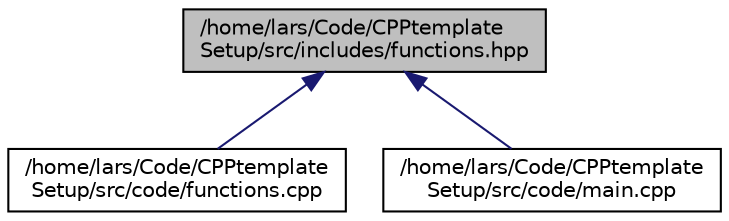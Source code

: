 digraph "/home/lars/Code/CPPtemplateSetup/src/includes/functions.hpp"
{
  edge [fontname="Helvetica",fontsize="10",labelfontname="Helvetica",labelfontsize="10"];
  node [fontname="Helvetica",fontsize="10",shape=record];
  Node1 [label="/home/lars/Code/CPPtemplate\lSetup/src/includes/functions.hpp",height=0.2,width=0.4,color="black", fillcolor="grey75", style="filled", fontcolor="black"];
  Node1 -> Node2 [dir="back",color="midnightblue",fontsize="10",style="solid",fontname="Helvetica"];
  Node2 [label="/home/lars/Code/CPPtemplate\lSetup/src/code/functions.cpp",height=0.2,width=0.4,color="black", fillcolor="white", style="filled",URL="$functions_8cpp.html"];
  Node1 -> Node3 [dir="back",color="midnightblue",fontsize="10",style="solid",fontname="Helvetica"];
  Node3 [label="/home/lars/Code/CPPtemplate\lSetup/src/code/main.cpp",height=0.2,width=0.4,color="black", fillcolor="white", style="filled",URL="$main_8cpp.html"];
}

